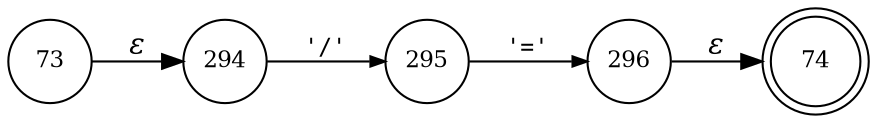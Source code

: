 digraph ATN {
rankdir=LR;
s74[fontsize=11, label="74", shape=doublecircle, fixedsize=true, width=.6];
s294[fontsize=11,label="294", shape=circle, fixedsize=true, width=.55, peripheries=1];
s295[fontsize=11,label="295", shape=circle, fixedsize=true, width=.55, peripheries=1];
s296[fontsize=11,label="296", shape=circle, fixedsize=true, width=.55, peripheries=1];
s73[fontsize=11,label="73", shape=circle, fixedsize=true, width=.55, peripheries=1];
s73 -> s294 [fontname="Times-Italic", label="&epsilon;"];
s294 -> s295 [fontsize=11, fontname="Courier", arrowsize=.7, label = "'/'", arrowhead = normal];
s295 -> s296 [fontsize=11, fontname="Courier", arrowsize=.7, label = "'='", arrowhead = normal];
s296 -> s74 [fontname="Times-Italic", label="&epsilon;"];
}